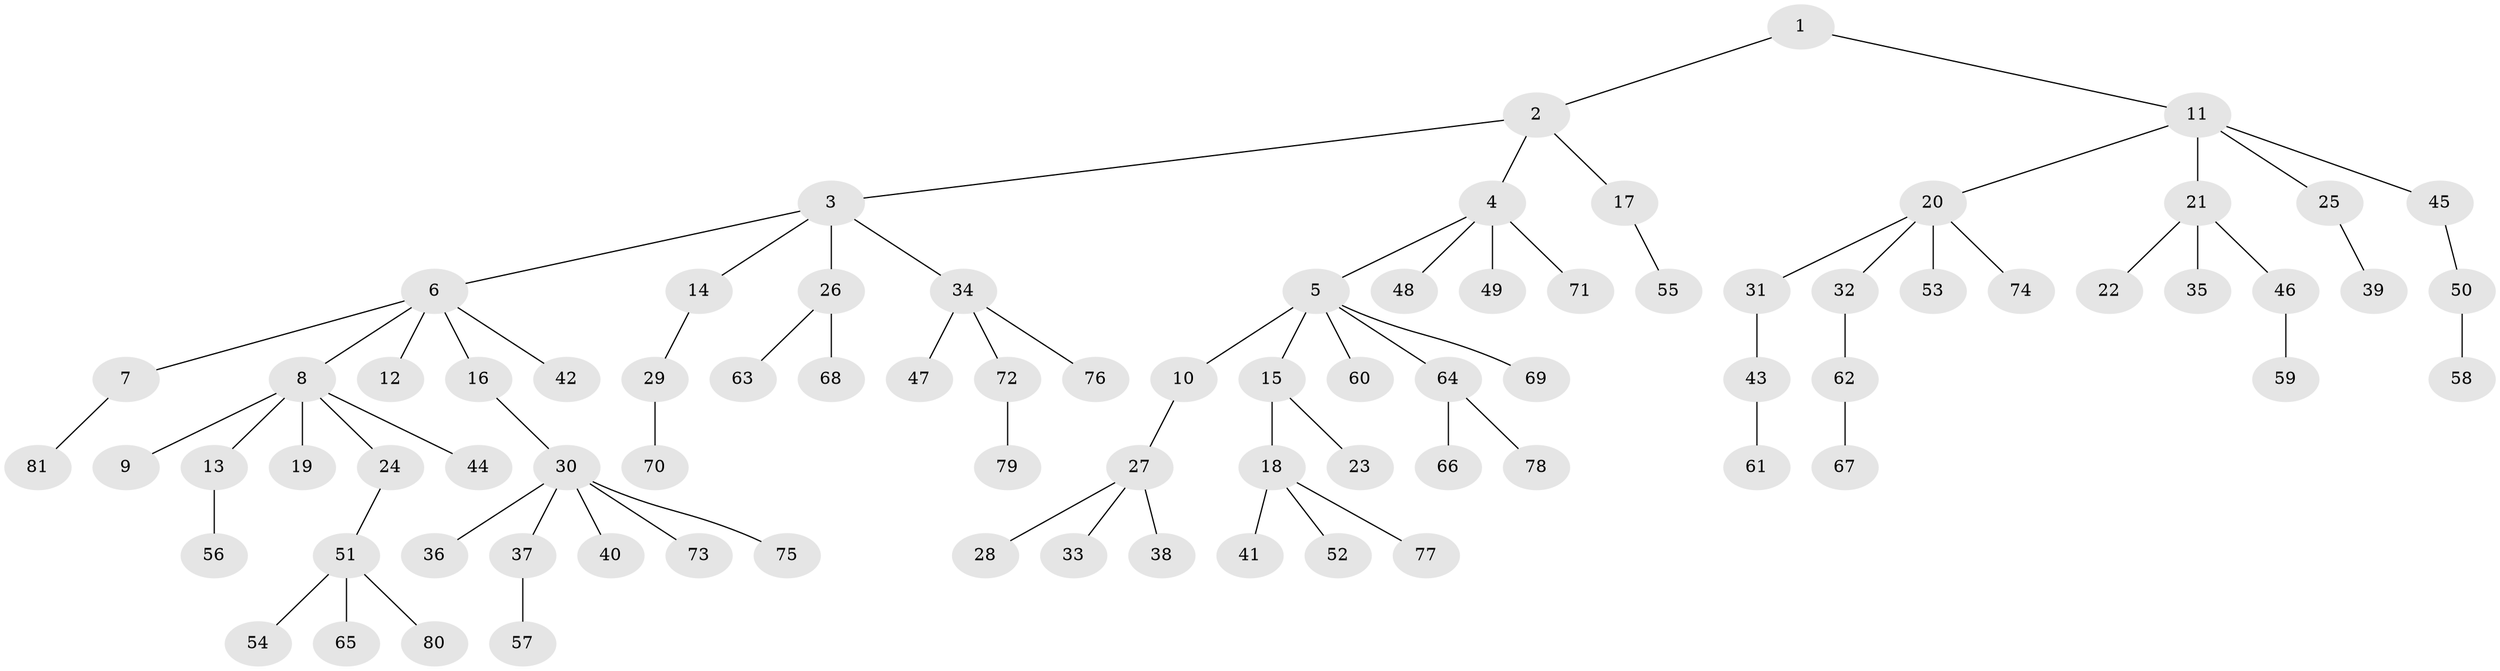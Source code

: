 // Generated by graph-tools (version 1.1) at 2025/11/02/27/25 16:11:28]
// undirected, 81 vertices, 80 edges
graph export_dot {
graph [start="1"]
  node [color=gray90,style=filled];
  1;
  2;
  3;
  4;
  5;
  6;
  7;
  8;
  9;
  10;
  11;
  12;
  13;
  14;
  15;
  16;
  17;
  18;
  19;
  20;
  21;
  22;
  23;
  24;
  25;
  26;
  27;
  28;
  29;
  30;
  31;
  32;
  33;
  34;
  35;
  36;
  37;
  38;
  39;
  40;
  41;
  42;
  43;
  44;
  45;
  46;
  47;
  48;
  49;
  50;
  51;
  52;
  53;
  54;
  55;
  56;
  57;
  58;
  59;
  60;
  61;
  62;
  63;
  64;
  65;
  66;
  67;
  68;
  69;
  70;
  71;
  72;
  73;
  74;
  75;
  76;
  77;
  78;
  79;
  80;
  81;
  1 -- 2;
  1 -- 11;
  2 -- 3;
  2 -- 4;
  2 -- 17;
  3 -- 6;
  3 -- 14;
  3 -- 26;
  3 -- 34;
  4 -- 5;
  4 -- 48;
  4 -- 49;
  4 -- 71;
  5 -- 10;
  5 -- 15;
  5 -- 60;
  5 -- 64;
  5 -- 69;
  6 -- 7;
  6 -- 8;
  6 -- 12;
  6 -- 16;
  6 -- 42;
  7 -- 81;
  8 -- 9;
  8 -- 13;
  8 -- 19;
  8 -- 24;
  8 -- 44;
  10 -- 27;
  11 -- 20;
  11 -- 21;
  11 -- 25;
  11 -- 45;
  13 -- 56;
  14 -- 29;
  15 -- 18;
  15 -- 23;
  16 -- 30;
  17 -- 55;
  18 -- 41;
  18 -- 52;
  18 -- 77;
  20 -- 31;
  20 -- 32;
  20 -- 53;
  20 -- 74;
  21 -- 22;
  21 -- 35;
  21 -- 46;
  24 -- 51;
  25 -- 39;
  26 -- 63;
  26 -- 68;
  27 -- 28;
  27 -- 33;
  27 -- 38;
  29 -- 70;
  30 -- 36;
  30 -- 37;
  30 -- 40;
  30 -- 73;
  30 -- 75;
  31 -- 43;
  32 -- 62;
  34 -- 47;
  34 -- 72;
  34 -- 76;
  37 -- 57;
  43 -- 61;
  45 -- 50;
  46 -- 59;
  50 -- 58;
  51 -- 54;
  51 -- 65;
  51 -- 80;
  62 -- 67;
  64 -- 66;
  64 -- 78;
  72 -- 79;
}
